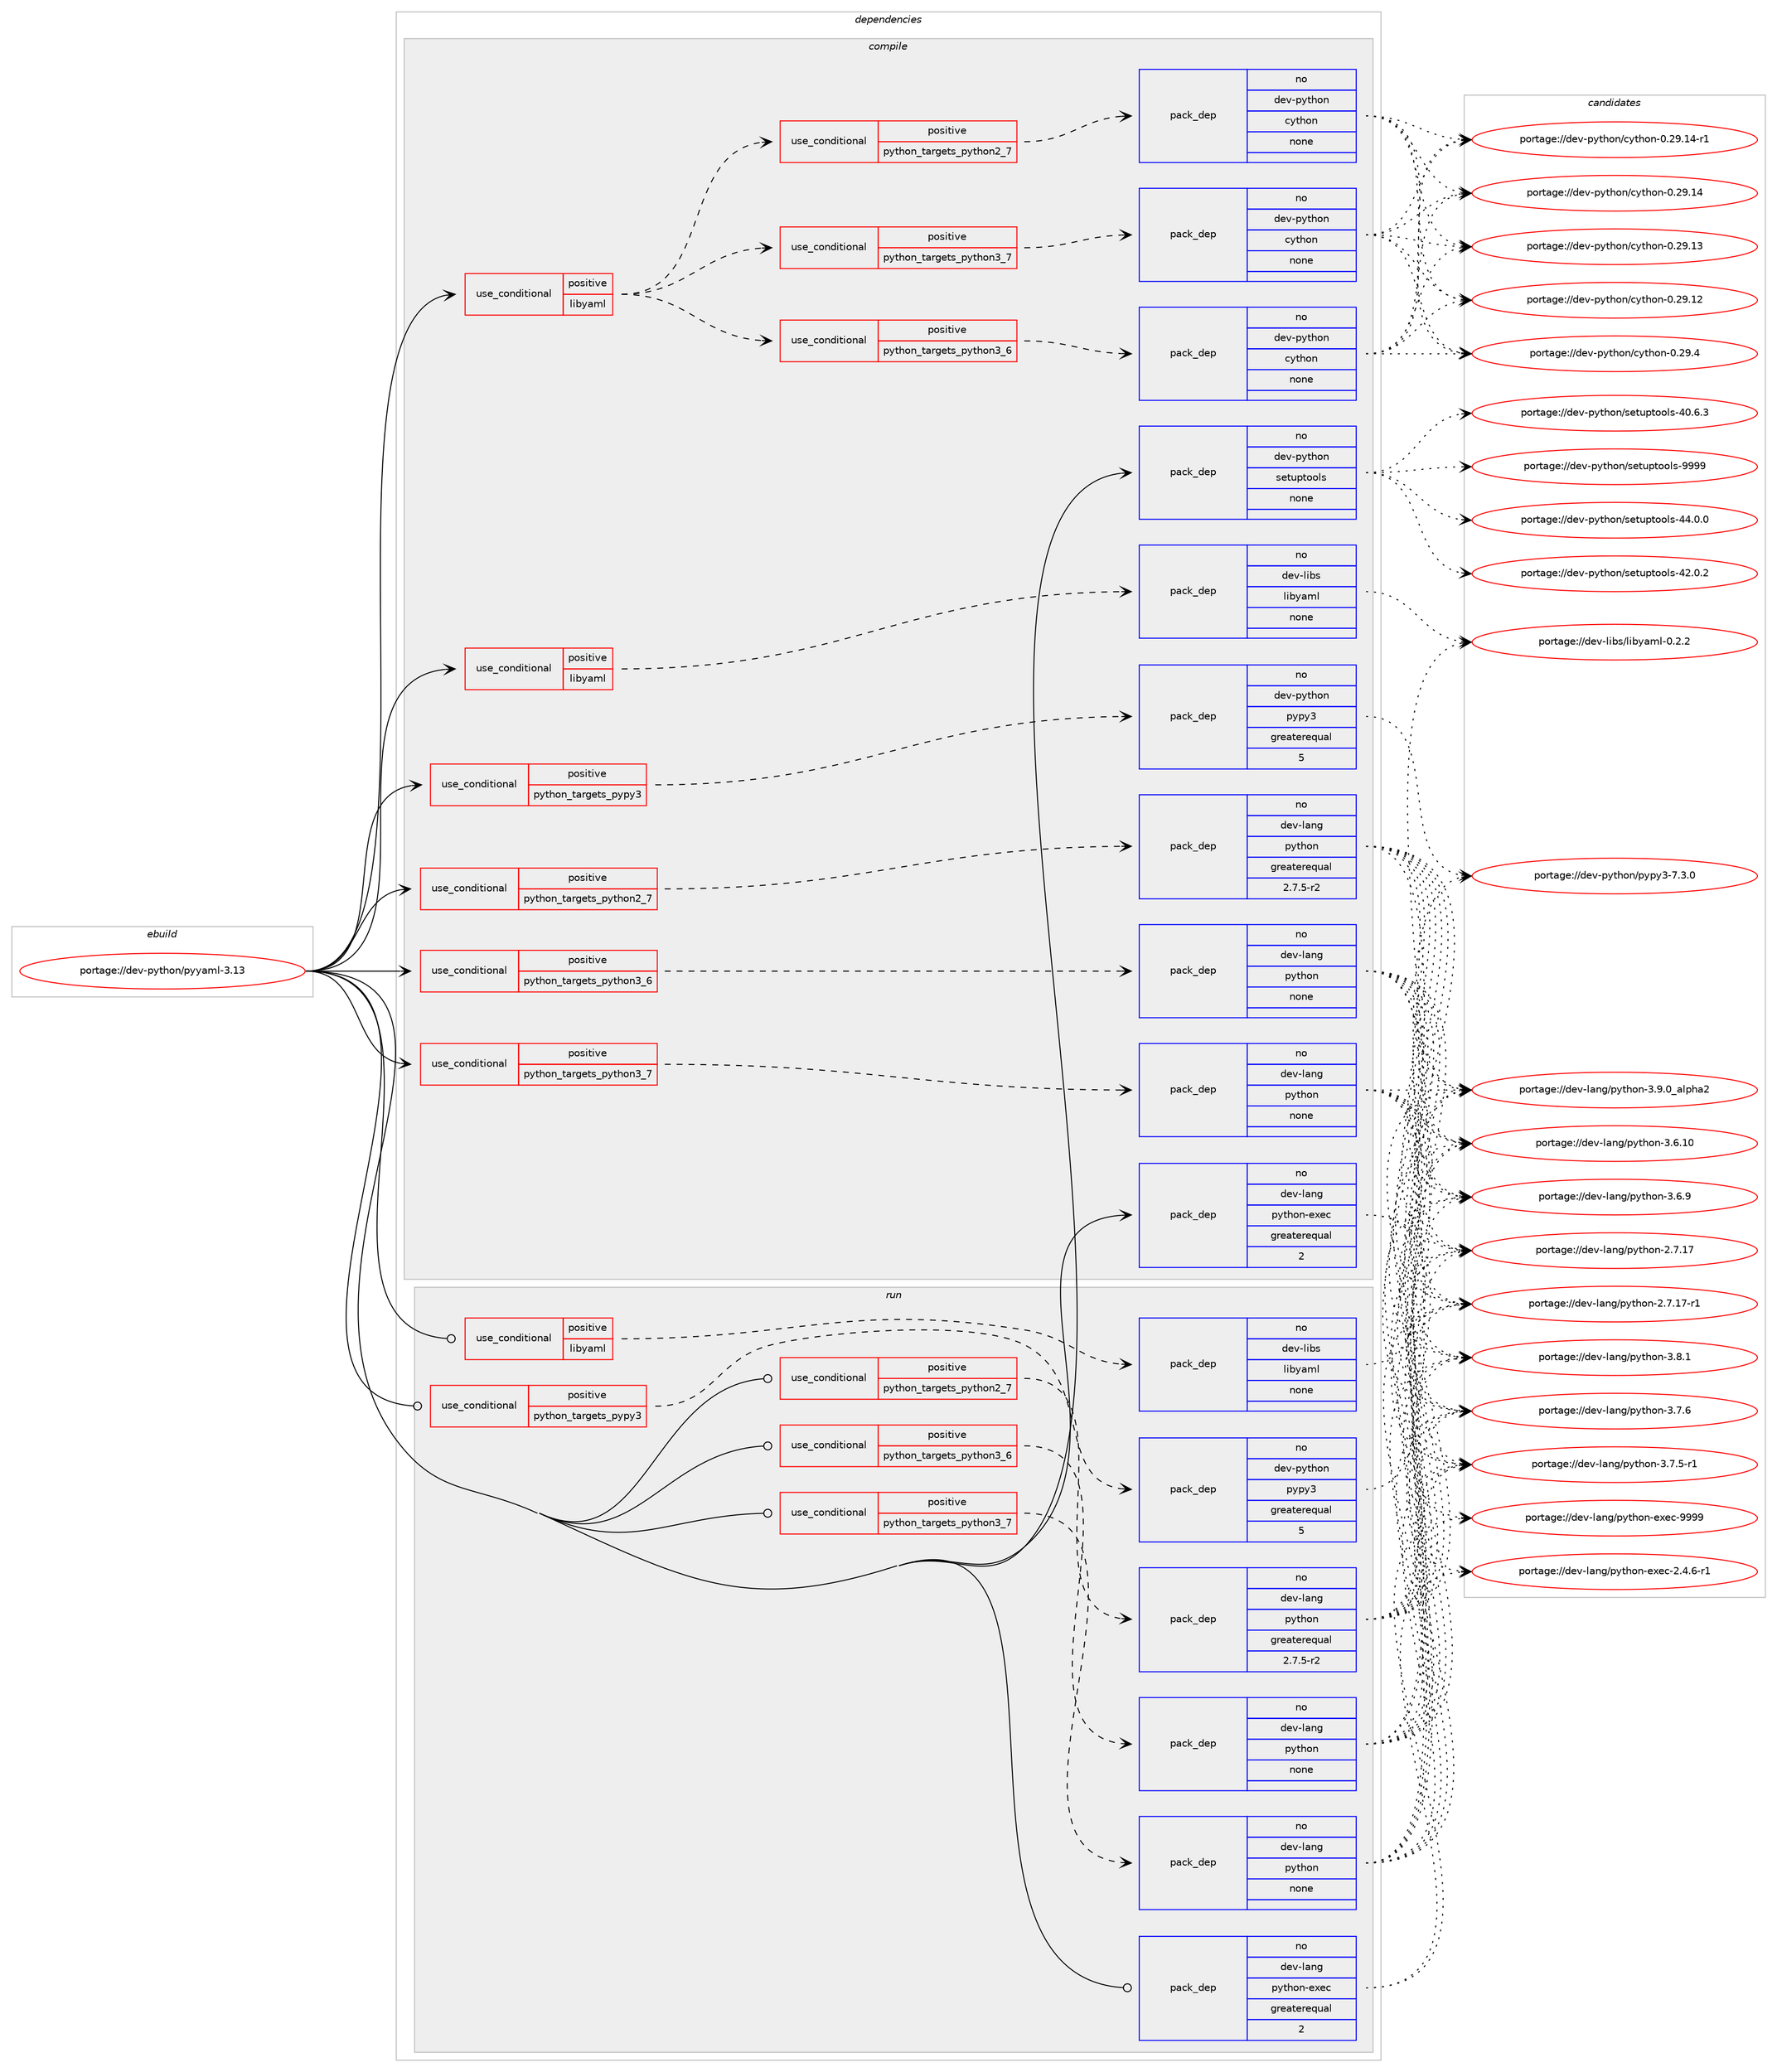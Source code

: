 digraph prolog {

# *************
# Graph options
# *************

newrank=true;
concentrate=true;
compound=true;
graph [rankdir=LR,fontname=Helvetica,fontsize=10,ranksep=1.5];#, ranksep=2.5, nodesep=0.2];
edge  [arrowhead=vee];
node  [fontname=Helvetica,fontsize=10];

# **********
# The ebuild
# **********

subgraph cluster_leftcol {
color=gray;
rank=same;
label=<<i>ebuild</i>>;
id [label="portage://dev-python/pyyaml-3.13", color=red, width=4, href="../dev-python/pyyaml-3.13.svg"];
}

# ****************
# The dependencies
# ****************

subgraph cluster_midcol {
color=gray;
label=<<i>dependencies</i>>;
subgraph cluster_compile {
fillcolor="#eeeeee";
style=filled;
label=<<i>compile</i>>;
subgraph cond107160 {
dependency429607 [label=<<TABLE BORDER="0" CELLBORDER="1" CELLSPACING="0" CELLPADDING="4"><TR><TD ROWSPAN="3" CELLPADDING="10">use_conditional</TD></TR><TR><TD>positive</TD></TR><TR><TD>libyaml</TD></TR></TABLE>>, shape=none, color=red];
subgraph cond107161 {
dependency429608 [label=<<TABLE BORDER="0" CELLBORDER="1" CELLSPACING="0" CELLPADDING="4"><TR><TD ROWSPAN="3" CELLPADDING="10">use_conditional</TD></TR><TR><TD>positive</TD></TR><TR><TD>python_targets_python2_7</TD></TR></TABLE>>, shape=none, color=red];
subgraph pack317546 {
dependency429609 [label=<<TABLE BORDER="0" CELLBORDER="1" CELLSPACING="0" CELLPADDING="4" WIDTH="220"><TR><TD ROWSPAN="6" CELLPADDING="30">pack_dep</TD></TR><TR><TD WIDTH="110">no</TD></TR><TR><TD>dev-python</TD></TR><TR><TD>cython</TD></TR><TR><TD>none</TD></TR><TR><TD></TD></TR></TABLE>>, shape=none, color=blue];
}
dependency429608:e -> dependency429609:w [weight=20,style="dashed",arrowhead="vee"];
}
dependency429607:e -> dependency429608:w [weight=20,style="dashed",arrowhead="vee"];
subgraph cond107162 {
dependency429610 [label=<<TABLE BORDER="0" CELLBORDER="1" CELLSPACING="0" CELLPADDING="4"><TR><TD ROWSPAN="3" CELLPADDING="10">use_conditional</TD></TR><TR><TD>positive</TD></TR><TR><TD>python_targets_python3_6</TD></TR></TABLE>>, shape=none, color=red];
subgraph pack317547 {
dependency429611 [label=<<TABLE BORDER="0" CELLBORDER="1" CELLSPACING="0" CELLPADDING="4" WIDTH="220"><TR><TD ROWSPAN="6" CELLPADDING="30">pack_dep</TD></TR><TR><TD WIDTH="110">no</TD></TR><TR><TD>dev-python</TD></TR><TR><TD>cython</TD></TR><TR><TD>none</TD></TR><TR><TD></TD></TR></TABLE>>, shape=none, color=blue];
}
dependency429610:e -> dependency429611:w [weight=20,style="dashed",arrowhead="vee"];
}
dependency429607:e -> dependency429610:w [weight=20,style="dashed",arrowhead="vee"];
subgraph cond107163 {
dependency429612 [label=<<TABLE BORDER="0" CELLBORDER="1" CELLSPACING="0" CELLPADDING="4"><TR><TD ROWSPAN="3" CELLPADDING="10">use_conditional</TD></TR><TR><TD>positive</TD></TR><TR><TD>python_targets_python3_7</TD></TR></TABLE>>, shape=none, color=red];
subgraph pack317548 {
dependency429613 [label=<<TABLE BORDER="0" CELLBORDER="1" CELLSPACING="0" CELLPADDING="4" WIDTH="220"><TR><TD ROWSPAN="6" CELLPADDING="30">pack_dep</TD></TR><TR><TD WIDTH="110">no</TD></TR><TR><TD>dev-python</TD></TR><TR><TD>cython</TD></TR><TR><TD>none</TD></TR><TR><TD></TD></TR></TABLE>>, shape=none, color=blue];
}
dependency429612:e -> dependency429613:w [weight=20,style="dashed",arrowhead="vee"];
}
dependency429607:e -> dependency429612:w [weight=20,style="dashed",arrowhead="vee"];
}
id:e -> dependency429607:w [weight=20,style="solid",arrowhead="vee"];
subgraph cond107164 {
dependency429614 [label=<<TABLE BORDER="0" CELLBORDER="1" CELLSPACING="0" CELLPADDING="4"><TR><TD ROWSPAN="3" CELLPADDING="10">use_conditional</TD></TR><TR><TD>positive</TD></TR><TR><TD>libyaml</TD></TR></TABLE>>, shape=none, color=red];
subgraph pack317549 {
dependency429615 [label=<<TABLE BORDER="0" CELLBORDER="1" CELLSPACING="0" CELLPADDING="4" WIDTH="220"><TR><TD ROWSPAN="6" CELLPADDING="30">pack_dep</TD></TR><TR><TD WIDTH="110">no</TD></TR><TR><TD>dev-libs</TD></TR><TR><TD>libyaml</TD></TR><TR><TD>none</TD></TR><TR><TD></TD></TR></TABLE>>, shape=none, color=blue];
}
dependency429614:e -> dependency429615:w [weight=20,style="dashed",arrowhead="vee"];
}
id:e -> dependency429614:w [weight=20,style="solid",arrowhead="vee"];
subgraph cond107165 {
dependency429616 [label=<<TABLE BORDER="0" CELLBORDER="1" CELLSPACING="0" CELLPADDING="4"><TR><TD ROWSPAN="3" CELLPADDING="10">use_conditional</TD></TR><TR><TD>positive</TD></TR><TR><TD>python_targets_pypy3</TD></TR></TABLE>>, shape=none, color=red];
subgraph pack317550 {
dependency429617 [label=<<TABLE BORDER="0" CELLBORDER="1" CELLSPACING="0" CELLPADDING="4" WIDTH="220"><TR><TD ROWSPAN="6" CELLPADDING="30">pack_dep</TD></TR><TR><TD WIDTH="110">no</TD></TR><TR><TD>dev-python</TD></TR><TR><TD>pypy3</TD></TR><TR><TD>greaterequal</TD></TR><TR><TD>5</TD></TR></TABLE>>, shape=none, color=blue];
}
dependency429616:e -> dependency429617:w [weight=20,style="dashed",arrowhead="vee"];
}
id:e -> dependency429616:w [weight=20,style="solid",arrowhead="vee"];
subgraph cond107166 {
dependency429618 [label=<<TABLE BORDER="0" CELLBORDER="1" CELLSPACING="0" CELLPADDING="4"><TR><TD ROWSPAN="3" CELLPADDING="10">use_conditional</TD></TR><TR><TD>positive</TD></TR><TR><TD>python_targets_python2_7</TD></TR></TABLE>>, shape=none, color=red];
subgraph pack317551 {
dependency429619 [label=<<TABLE BORDER="0" CELLBORDER="1" CELLSPACING="0" CELLPADDING="4" WIDTH="220"><TR><TD ROWSPAN="6" CELLPADDING="30">pack_dep</TD></TR><TR><TD WIDTH="110">no</TD></TR><TR><TD>dev-lang</TD></TR><TR><TD>python</TD></TR><TR><TD>greaterequal</TD></TR><TR><TD>2.7.5-r2</TD></TR></TABLE>>, shape=none, color=blue];
}
dependency429618:e -> dependency429619:w [weight=20,style="dashed",arrowhead="vee"];
}
id:e -> dependency429618:w [weight=20,style="solid",arrowhead="vee"];
subgraph cond107167 {
dependency429620 [label=<<TABLE BORDER="0" CELLBORDER="1" CELLSPACING="0" CELLPADDING="4"><TR><TD ROWSPAN="3" CELLPADDING="10">use_conditional</TD></TR><TR><TD>positive</TD></TR><TR><TD>python_targets_python3_6</TD></TR></TABLE>>, shape=none, color=red];
subgraph pack317552 {
dependency429621 [label=<<TABLE BORDER="0" CELLBORDER="1" CELLSPACING="0" CELLPADDING="4" WIDTH="220"><TR><TD ROWSPAN="6" CELLPADDING="30">pack_dep</TD></TR><TR><TD WIDTH="110">no</TD></TR><TR><TD>dev-lang</TD></TR><TR><TD>python</TD></TR><TR><TD>none</TD></TR><TR><TD></TD></TR></TABLE>>, shape=none, color=blue];
}
dependency429620:e -> dependency429621:w [weight=20,style="dashed",arrowhead="vee"];
}
id:e -> dependency429620:w [weight=20,style="solid",arrowhead="vee"];
subgraph cond107168 {
dependency429622 [label=<<TABLE BORDER="0" CELLBORDER="1" CELLSPACING="0" CELLPADDING="4"><TR><TD ROWSPAN="3" CELLPADDING="10">use_conditional</TD></TR><TR><TD>positive</TD></TR><TR><TD>python_targets_python3_7</TD></TR></TABLE>>, shape=none, color=red];
subgraph pack317553 {
dependency429623 [label=<<TABLE BORDER="0" CELLBORDER="1" CELLSPACING="0" CELLPADDING="4" WIDTH="220"><TR><TD ROWSPAN="6" CELLPADDING="30">pack_dep</TD></TR><TR><TD WIDTH="110">no</TD></TR><TR><TD>dev-lang</TD></TR><TR><TD>python</TD></TR><TR><TD>none</TD></TR><TR><TD></TD></TR></TABLE>>, shape=none, color=blue];
}
dependency429622:e -> dependency429623:w [weight=20,style="dashed",arrowhead="vee"];
}
id:e -> dependency429622:w [weight=20,style="solid",arrowhead="vee"];
subgraph pack317554 {
dependency429624 [label=<<TABLE BORDER="0" CELLBORDER="1" CELLSPACING="0" CELLPADDING="4" WIDTH="220"><TR><TD ROWSPAN="6" CELLPADDING="30">pack_dep</TD></TR><TR><TD WIDTH="110">no</TD></TR><TR><TD>dev-lang</TD></TR><TR><TD>python-exec</TD></TR><TR><TD>greaterequal</TD></TR><TR><TD>2</TD></TR></TABLE>>, shape=none, color=blue];
}
id:e -> dependency429624:w [weight=20,style="solid",arrowhead="vee"];
subgraph pack317555 {
dependency429625 [label=<<TABLE BORDER="0" CELLBORDER="1" CELLSPACING="0" CELLPADDING="4" WIDTH="220"><TR><TD ROWSPAN="6" CELLPADDING="30">pack_dep</TD></TR><TR><TD WIDTH="110">no</TD></TR><TR><TD>dev-python</TD></TR><TR><TD>setuptools</TD></TR><TR><TD>none</TD></TR><TR><TD></TD></TR></TABLE>>, shape=none, color=blue];
}
id:e -> dependency429625:w [weight=20,style="solid",arrowhead="vee"];
}
subgraph cluster_compileandrun {
fillcolor="#eeeeee";
style=filled;
label=<<i>compile and run</i>>;
}
subgraph cluster_run {
fillcolor="#eeeeee";
style=filled;
label=<<i>run</i>>;
subgraph cond107169 {
dependency429626 [label=<<TABLE BORDER="0" CELLBORDER="1" CELLSPACING="0" CELLPADDING="4"><TR><TD ROWSPAN="3" CELLPADDING="10">use_conditional</TD></TR><TR><TD>positive</TD></TR><TR><TD>libyaml</TD></TR></TABLE>>, shape=none, color=red];
subgraph pack317556 {
dependency429627 [label=<<TABLE BORDER="0" CELLBORDER="1" CELLSPACING="0" CELLPADDING="4" WIDTH="220"><TR><TD ROWSPAN="6" CELLPADDING="30">pack_dep</TD></TR><TR><TD WIDTH="110">no</TD></TR><TR><TD>dev-libs</TD></TR><TR><TD>libyaml</TD></TR><TR><TD>none</TD></TR><TR><TD></TD></TR></TABLE>>, shape=none, color=blue];
}
dependency429626:e -> dependency429627:w [weight=20,style="dashed",arrowhead="vee"];
}
id:e -> dependency429626:w [weight=20,style="solid",arrowhead="odot"];
subgraph cond107170 {
dependency429628 [label=<<TABLE BORDER="0" CELLBORDER="1" CELLSPACING="0" CELLPADDING="4"><TR><TD ROWSPAN="3" CELLPADDING="10">use_conditional</TD></TR><TR><TD>positive</TD></TR><TR><TD>python_targets_pypy3</TD></TR></TABLE>>, shape=none, color=red];
subgraph pack317557 {
dependency429629 [label=<<TABLE BORDER="0" CELLBORDER="1" CELLSPACING="0" CELLPADDING="4" WIDTH="220"><TR><TD ROWSPAN="6" CELLPADDING="30">pack_dep</TD></TR><TR><TD WIDTH="110">no</TD></TR><TR><TD>dev-python</TD></TR><TR><TD>pypy3</TD></TR><TR><TD>greaterequal</TD></TR><TR><TD>5</TD></TR></TABLE>>, shape=none, color=blue];
}
dependency429628:e -> dependency429629:w [weight=20,style="dashed",arrowhead="vee"];
}
id:e -> dependency429628:w [weight=20,style="solid",arrowhead="odot"];
subgraph cond107171 {
dependency429630 [label=<<TABLE BORDER="0" CELLBORDER="1" CELLSPACING="0" CELLPADDING="4"><TR><TD ROWSPAN="3" CELLPADDING="10">use_conditional</TD></TR><TR><TD>positive</TD></TR><TR><TD>python_targets_python2_7</TD></TR></TABLE>>, shape=none, color=red];
subgraph pack317558 {
dependency429631 [label=<<TABLE BORDER="0" CELLBORDER="1" CELLSPACING="0" CELLPADDING="4" WIDTH="220"><TR><TD ROWSPAN="6" CELLPADDING="30">pack_dep</TD></TR><TR><TD WIDTH="110">no</TD></TR><TR><TD>dev-lang</TD></TR><TR><TD>python</TD></TR><TR><TD>greaterequal</TD></TR><TR><TD>2.7.5-r2</TD></TR></TABLE>>, shape=none, color=blue];
}
dependency429630:e -> dependency429631:w [weight=20,style="dashed",arrowhead="vee"];
}
id:e -> dependency429630:w [weight=20,style="solid",arrowhead="odot"];
subgraph cond107172 {
dependency429632 [label=<<TABLE BORDER="0" CELLBORDER="1" CELLSPACING="0" CELLPADDING="4"><TR><TD ROWSPAN="3" CELLPADDING="10">use_conditional</TD></TR><TR><TD>positive</TD></TR><TR><TD>python_targets_python3_6</TD></TR></TABLE>>, shape=none, color=red];
subgraph pack317559 {
dependency429633 [label=<<TABLE BORDER="0" CELLBORDER="1" CELLSPACING="0" CELLPADDING="4" WIDTH="220"><TR><TD ROWSPAN="6" CELLPADDING="30">pack_dep</TD></TR><TR><TD WIDTH="110">no</TD></TR><TR><TD>dev-lang</TD></TR><TR><TD>python</TD></TR><TR><TD>none</TD></TR><TR><TD></TD></TR></TABLE>>, shape=none, color=blue];
}
dependency429632:e -> dependency429633:w [weight=20,style="dashed",arrowhead="vee"];
}
id:e -> dependency429632:w [weight=20,style="solid",arrowhead="odot"];
subgraph cond107173 {
dependency429634 [label=<<TABLE BORDER="0" CELLBORDER="1" CELLSPACING="0" CELLPADDING="4"><TR><TD ROWSPAN="3" CELLPADDING="10">use_conditional</TD></TR><TR><TD>positive</TD></TR><TR><TD>python_targets_python3_7</TD></TR></TABLE>>, shape=none, color=red];
subgraph pack317560 {
dependency429635 [label=<<TABLE BORDER="0" CELLBORDER="1" CELLSPACING="0" CELLPADDING="4" WIDTH="220"><TR><TD ROWSPAN="6" CELLPADDING="30">pack_dep</TD></TR><TR><TD WIDTH="110">no</TD></TR><TR><TD>dev-lang</TD></TR><TR><TD>python</TD></TR><TR><TD>none</TD></TR><TR><TD></TD></TR></TABLE>>, shape=none, color=blue];
}
dependency429634:e -> dependency429635:w [weight=20,style="dashed",arrowhead="vee"];
}
id:e -> dependency429634:w [weight=20,style="solid",arrowhead="odot"];
subgraph pack317561 {
dependency429636 [label=<<TABLE BORDER="0" CELLBORDER="1" CELLSPACING="0" CELLPADDING="4" WIDTH="220"><TR><TD ROWSPAN="6" CELLPADDING="30">pack_dep</TD></TR><TR><TD WIDTH="110">no</TD></TR><TR><TD>dev-lang</TD></TR><TR><TD>python-exec</TD></TR><TR><TD>greaterequal</TD></TR><TR><TD>2</TD></TR></TABLE>>, shape=none, color=blue];
}
id:e -> dependency429636:w [weight=20,style="solid",arrowhead="odot"];
}
}

# **************
# The candidates
# **************

subgraph cluster_choices {
rank=same;
color=gray;
label=<<i>candidates</i>>;

subgraph choice317546 {
color=black;
nodesep=1;
choice10010111845112121116104111110479912111610411111045484650574652 [label="portage://dev-python/cython-0.29.4", color=red, width=4,href="../dev-python/cython-0.29.4.svg"];
choice10010111845112121116104111110479912111610411111045484650574649524511449 [label="portage://dev-python/cython-0.29.14-r1", color=red, width=4,href="../dev-python/cython-0.29.14-r1.svg"];
choice1001011184511212111610411111047991211161041111104548465057464952 [label="portage://dev-python/cython-0.29.14", color=red, width=4,href="../dev-python/cython-0.29.14.svg"];
choice1001011184511212111610411111047991211161041111104548465057464951 [label="portage://dev-python/cython-0.29.13", color=red, width=4,href="../dev-python/cython-0.29.13.svg"];
choice1001011184511212111610411111047991211161041111104548465057464950 [label="portage://dev-python/cython-0.29.12", color=red, width=4,href="../dev-python/cython-0.29.12.svg"];
dependency429609:e -> choice10010111845112121116104111110479912111610411111045484650574652:w [style=dotted,weight="100"];
dependency429609:e -> choice10010111845112121116104111110479912111610411111045484650574649524511449:w [style=dotted,weight="100"];
dependency429609:e -> choice1001011184511212111610411111047991211161041111104548465057464952:w [style=dotted,weight="100"];
dependency429609:e -> choice1001011184511212111610411111047991211161041111104548465057464951:w [style=dotted,weight="100"];
dependency429609:e -> choice1001011184511212111610411111047991211161041111104548465057464950:w [style=dotted,weight="100"];
}
subgraph choice317547 {
color=black;
nodesep=1;
choice10010111845112121116104111110479912111610411111045484650574652 [label="portage://dev-python/cython-0.29.4", color=red, width=4,href="../dev-python/cython-0.29.4.svg"];
choice10010111845112121116104111110479912111610411111045484650574649524511449 [label="portage://dev-python/cython-0.29.14-r1", color=red, width=4,href="../dev-python/cython-0.29.14-r1.svg"];
choice1001011184511212111610411111047991211161041111104548465057464952 [label="portage://dev-python/cython-0.29.14", color=red, width=4,href="../dev-python/cython-0.29.14.svg"];
choice1001011184511212111610411111047991211161041111104548465057464951 [label="portage://dev-python/cython-0.29.13", color=red, width=4,href="../dev-python/cython-0.29.13.svg"];
choice1001011184511212111610411111047991211161041111104548465057464950 [label="portage://dev-python/cython-0.29.12", color=red, width=4,href="../dev-python/cython-0.29.12.svg"];
dependency429611:e -> choice10010111845112121116104111110479912111610411111045484650574652:w [style=dotted,weight="100"];
dependency429611:e -> choice10010111845112121116104111110479912111610411111045484650574649524511449:w [style=dotted,weight="100"];
dependency429611:e -> choice1001011184511212111610411111047991211161041111104548465057464952:w [style=dotted,weight="100"];
dependency429611:e -> choice1001011184511212111610411111047991211161041111104548465057464951:w [style=dotted,weight="100"];
dependency429611:e -> choice1001011184511212111610411111047991211161041111104548465057464950:w [style=dotted,weight="100"];
}
subgraph choice317548 {
color=black;
nodesep=1;
choice10010111845112121116104111110479912111610411111045484650574652 [label="portage://dev-python/cython-0.29.4", color=red, width=4,href="../dev-python/cython-0.29.4.svg"];
choice10010111845112121116104111110479912111610411111045484650574649524511449 [label="portage://dev-python/cython-0.29.14-r1", color=red, width=4,href="../dev-python/cython-0.29.14-r1.svg"];
choice1001011184511212111610411111047991211161041111104548465057464952 [label="portage://dev-python/cython-0.29.14", color=red, width=4,href="../dev-python/cython-0.29.14.svg"];
choice1001011184511212111610411111047991211161041111104548465057464951 [label="portage://dev-python/cython-0.29.13", color=red, width=4,href="../dev-python/cython-0.29.13.svg"];
choice1001011184511212111610411111047991211161041111104548465057464950 [label="portage://dev-python/cython-0.29.12", color=red, width=4,href="../dev-python/cython-0.29.12.svg"];
dependency429613:e -> choice10010111845112121116104111110479912111610411111045484650574652:w [style=dotted,weight="100"];
dependency429613:e -> choice10010111845112121116104111110479912111610411111045484650574649524511449:w [style=dotted,weight="100"];
dependency429613:e -> choice1001011184511212111610411111047991211161041111104548465057464952:w [style=dotted,weight="100"];
dependency429613:e -> choice1001011184511212111610411111047991211161041111104548465057464951:w [style=dotted,weight="100"];
dependency429613:e -> choice1001011184511212111610411111047991211161041111104548465057464950:w [style=dotted,weight="100"];
}
subgraph choice317549 {
color=black;
nodesep=1;
choice1001011184510810598115471081059812197109108454846504650 [label="portage://dev-libs/libyaml-0.2.2", color=red, width=4,href="../dev-libs/libyaml-0.2.2.svg"];
dependency429615:e -> choice1001011184510810598115471081059812197109108454846504650:w [style=dotted,weight="100"];
}
subgraph choice317550 {
color=black;
nodesep=1;
choice100101118451121211161041111104711212111212151455546514648 [label="portage://dev-python/pypy3-7.3.0", color=red, width=4,href="../dev-python/pypy3-7.3.0.svg"];
dependency429617:e -> choice100101118451121211161041111104711212111212151455546514648:w [style=dotted,weight="100"];
}
subgraph choice317551 {
color=black;
nodesep=1;
choice10010111845108971101034711212111610411111045514657464895971081121049750 [label="portage://dev-lang/python-3.9.0_alpha2", color=red, width=4,href="../dev-lang/python-3.9.0_alpha2.svg"];
choice100101118451089711010347112121116104111110455146564649 [label="portage://dev-lang/python-3.8.1", color=red, width=4,href="../dev-lang/python-3.8.1.svg"];
choice100101118451089711010347112121116104111110455146554654 [label="portage://dev-lang/python-3.7.6", color=red, width=4,href="../dev-lang/python-3.7.6.svg"];
choice1001011184510897110103471121211161041111104551465546534511449 [label="portage://dev-lang/python-3.7.5-r1", color=red, width=4,href="../dev-lang/python-3.7.5-r1.svg"];
choice100101118451089711010347112121116104111110455146544657 [label="portage://dev-lang/python-3.6.9", color=red, width=4,href="../dev-lang/python-3.6.9.svg"];
choice10010111845108971101034711212111610411111045514654464948 [label="portage://dev-lang/python-3.6.10", color=red, width=4,href="../dev-lang/python-3.6.10.svg"];
choice100101118451089711010347112121116104111110455046554649554511449 [label="portage://dev-lang/python-2.7.17-r1", color=red, width=4,href="../dev-lang/python-2.7.17-r1.svg"];
choice10010111845108971101034711212111610411111045504655464955 [label="portage://dev-lang/python-2.7.17", color=red, width=4,href="../dev-lang/python-2.7.17.svg"];
dependency429619:e -> choice10010111845108971101034711212111610411111045514657464895971081121049750:w [style=dotted,weight="100"];
dependency429619:e -> choice100101118451089711010347112121116104111110455146564649:w [style=dotted,weight="100"];
dependency429619:e -> choice100101118451089711010347112121116104111110455146554654:w [style=dotted,weight="100"];
dependency429619:e -> choice1001011184510897110103471121211161041111104551465546534511449:w [style=dotted,weight="100"];
dependency429619:e -> choice100101118451089711010347112121116104111110455146544657:w [style=dotted,weight="100"];
dependency429619:e -> choice10010111845108971101034711212111610411111045514654464948:w [style=dotted,weight="100"];
dependency429619:e -> choice100101118451089711010347112121116104111110455046554649554511449:w [style=dotted,weight="100"];
dependency429619:e -> choice10010111845108971101034711212111610411111045504655464955:w [style=dotted,weight="100"];
}
subgraph choice317552 {
color=black;
nodesep=1;
choice10010111845108971101034711212111610411111045514657464895971081121049750 [label="portage://dev-lang/python-3.9.0_alpha2", color=red, width=4,href="../dev-lang/python-3.9.0_alpha2.svg"];
choice100101118451089711010347112121116104111110455146564649 [label="portage://dev-lang/python-3.8.1", color=red, width=4,href="../dev-lang/python-3.8.1.svg"];
choice100101118451089711010347112121116104111110455146554654 [label="portage://dev-lang/python-3.7.6", color=red, width=4,href="../dev-lang/python-3.7.6.svg"];
choice1001011184510897110103471121211161041111104551465546534511449 [label="portage://dev-lang/python-3.7.5-r1", color=red, width=4,href="../dev-lang/python-3.7.5-r1.svg"];
choice100101118451089711010347112121116104111110455146544657 [label="portage://dev-lang/python-3.6.9", color=red, width=4,href="../dev-lang/python-3.6.9.svg"];
choice10010111845108971101034711212111610411111045514654464948 [label="portage://dev-lang/python-3.6.10", color=red, width=4,href="../dev-lang/python-3.6.10.svg"];
choice100101118451089711010347112121116104111110455046554649554511449 [label="portage://dev-lang/python-2.7.17-r1", color=red, width=4,href="../dev-lang/python-2.7.17-r1.svg"];
choice10010111845108971101034711212111610411111045504655464955 [label="portage://dev-lang/python-2.7.17", color=red, width=4,href="../dev-lang/python-2.7.17.svg"];
dependency429621:e -> choice10010111845108971101034711212111610411111045514657464895971081121049750:w [style=dotted,weight="100"];
dependency429621:e -> choice100101118451089711010347112121116104111110455146564649:w [style=dotted,weight="100"];
dependency429621:e -> choice100101118451089711010347112121116104111110455146554654:w [style=dotted,weight="100"];
dependency429621:e -> choice1001011184510897110103471121211161041111104551465546534511449:w [style=dotted,weight="100"];
dependency429621:e -> choice100101118451089711010347112121116104111110455146544657:w [style=dotted,weight="100"];
dependency429621:e -> choice10010111845108971101034711212111610411111045514654464948:w [style=dotted,weight="100"];
dependency429621:e -> choice100101118451089711010347112121116104111110455046554649554511449:w [style=dotted,weight="100"];
dependency429621:e -> choice10010111845108971101034711212111610411111045504655464955:w [style=dotted,weight="100"];
}
subgraph choice317553 {
color=black;
nodesep=1;
choice10010111845108971101034711212111610411111045514657464895971081121049750 [label="portage://dev-lang/python-3.9.0_alpha2", color=red, width=4,href="../dev-lang/python-3.9.0_alpha2.svg"];
choice100101118451089711010347112121116104111110455146564649 [label="portage://dev-lang/python-3.8.1", color=red, width=4,href="../dev-lang/python-3.8.1.svg"];
choice100101118451089711010347112121116104111110455146554654 [label="portage://dev-lang/python-3.7.6", color=red, width=4,href="../dev-lang/python-3.7.6.svg"];
choice1001011184510897110103471121211161041111104551465546534511449 [label="portage://dev-lang/python-3.7.5-r1", color=red, width=4,href="../dev-lang/python-3.7.5-r1.svg"];
choice100101118451089711010347112121116104111110455146544657 [label="portage://dev-lang/python-3.6.9", color=red, width=4,href="../dev-lang/python-3.6.9.svg"];
choice10010111845108971101034711212111610411111045514654464948 [label="portage://dev-lang/python-3.6.10", color=red, width=4,href="../dev-lang/python-3.6.10.svg"];
choice100101118451089711010347112121116104111110455046554649554511449 [label="portage://dev-lang/python-2.7.17-r1", color=red, width=4,href="../dev-lang/python-2.7.17-r1.svg"];
choice10010111845108971101034711212111610411111045504655464955 [label="portage://dev-lang/python-2.7.17", color=red, width=4,href="../dev-lang/python-2.7.17.svg"];
dependency429623:e -> choice10010111845108971101034711212111610411111045514657464895971081121049750:w [style=dotted,weight="100"];
dependency429623:e -> choice100101118451089711010347112121116104111110455146564649:w [style=dotted,weight="100"];
dependency429623:e -> choice100101118451089711010347112121116104111110455146554654:w [style=dotted,weight="100"];
dependency429623:e -> choice1001011184510897110103471121211161041111104551465546534511449:w [style=dotted,weight="100"];
dependency429623:e -> choice100101118451089711010347112121116104111110455146544657:w [style=dotted,weight="100"];
dependency429623:e -> choice10010111845108971101034711212111610411111045514654464948:w [style=dotted,weight="100"];
dependency429623:e -> choice100101118451089711010347112121116104111110455046554649554511449:w [style=dotted,weight="100"];
dependency429623:e -> choice10010111845108971101034711212111610411111045504655464955:w [style=dotted,weight="100"];
}
subgraph choice317554 {
color=black;
nodesep=1;
choice10010111845108971101034711212111610411111045101120101994557575757 [label="portage://dev-lang/python-exec-9999", color=red, width=4,href="../dev-lang/python-exec-9999.svg"];
choice10010111845108971101034711212111610411111045101120101994550465246544511449 [label="portage://dev-lang/python-exec-2.4.6-r1", color=red, width=4,href="../dev-lang/python-exec-2.4.6-r1.svg"];
dependency429624:e -> choice10010111845108971101034711212111610411111045101120101994557575757:w [style=dotted,weight="100"];
dependency429624:e -> choice10010111845108971101034711212111610411111045101120101994550465246544511449:w [style=dotted,weight="100"];
}
subgraph choice317555 {
color=black;
nodesep=1;
choice10010111845112121116104111110471151011161171121161111111081154557575757 [label="portage://dev-python/setuptools-9999", color=red, width=4,href="../dev-python/setuptools-9999.svg"];
choice100101118451121211161041111104711510111611711211611111110811545525246484648 [label="portage://dev-python/setuptools-44.0.0", color=red, width=4,href="../dev-python/setuptools-44.0.0.svg"];
choice100101118451121211161041111104711510111611711211611111110811545525046484650 [label="portage://dev-python/setuptools-42.0.2", color=red, width=4,href="../dev-python/setuptools-42.0.2.svg"];
choice100101118451121211161041111104711510111611711211611111110811545524846544651 [label="portage://dev-python/setuptools-40.6.3", color=red, width=4,href="../dev-python/setuptools-40.6.3.svg"];
dependency429625:e -> choice10010111845112121116104111110471151011161171121161111111081154557575757:w [style=dotted,weight="100"];
dependency429625:e -> choice100101118451121211161041111104711510111611711211611111110811545525246484648:w [style=dotted,weight="100"];
dependency429625:e -> choice100101118451121211161041111104711510111611711211611111110811545525046484650:w [style=dotted,weight="100"];
dependency429625:e -> choice100101118451121211161041111104711510111611711211611111110811545524846544651:w [style=dotted,weight="100"];
}
subgraph choice317556 {
color=black;
nodesep=1;
choice1001011184510810598115471081059812197109108454846504650 [label="portage://dev-libs/libyaml-0.2.2", color=red, width=4,href="../dev-libs/libyaml-0.2.2.svg"];
dependency429627:e -> choice1001011184510810598115471081059812197109108454846504650:w [style=dotted,weight="100"];
}
subgraph choice317557 {
color=black;
nodesep=1;
choice100101118451121211161041111104711212111212151455546514648 [label="portage://dev-python/pypy3-7.3.0", color=red, width=4,href="../dev-python/pypy3-7.3.0.svg"];
dependency429629:e -> choice100101118451121211161041111104711212111212151455546514648:w [style=dotted,weight="100"];
}
subgraph choice317558 {
color=black;
nodesep=1;
choice10010111845108971101034711212111610411111045514657464895971081121049750 [label="portage://dev-lang/python-3.9.0_alpha2", color=red, width=4,href="../dev-lang/python-3.9.0_alpha2.svg"];
choice100101118451089711010347112121116104111110455146564649 [label="portage://dev-lang/python-3.8.1", color=red, width=4,href="../dev-lang/python-3.8.1.svg"];
choice100101118451089711010347112121116104111110455146554654 [label="portage://dev-lang/python-3.7.6", color=red, width=4,href="../dev-lang/python-3.7.6.svg"];
choice1001011184510897110103471121211161041111104551465546534511449 [label="portage://dev-lang/python-3.7.5-r1", color=red, width=4,href="../dev-lang/python-3.7.5-r1.svg"];
choice100101118451089711010347112121116104111110455146544657 [label="portage://dev-lang/python-3.6.9", color=red, width=4,href="../dev-lang/python-3.6.9.svg"];
choice10010111845108971101034711212111610411111045514654464948 [label="portage://dev-lang/python-3.6.10", color=red, width=4,href="../dev-lang/python-3.6.10.svg"];
choice100101118451089711010347112121116104111110455046554649554511449 [label="portage://dev-lang/python-2.7.17-r1", color=red, width=4,href="../dev-lang/python-2.7.17-r1.svg"];
choice10010111845108971101034711212111610411111045504655464955 [label="portage://dev-lang/python-2.7.17", color=red, width=4,href="../dev-lang/python-2.7.17.svg"];
dependency429631:e -> choice10010111845108971101034711212111610411111045514657464895971081121049750:w [style=dotted,weight="100"];
dependency429631:e -> choice100101118451089711010347112121116104111110455146564649:w [style=dotted,weight="100"];
dependency429631:e -> choice100101118451089711010347112121116104111110455146554654:w [style=dotted,weight="100"];
dependency429631:e -> choice1001011184510897110103471121211161041111104551465546534511449:w [style=dotted,weight="100"];
dependency429631:e -> choice100101118451089711010347112121116104111110455146544657:w [style=dotted,weight="100"];
dependency429631:e -> choice10010111845108971101034711212111610411111045514654464948:w [style=dotted,weight="100"];
dependency429631:e -> choice100101118451089711010347112121116104111110455046554649554511449:w [style=dotted,weight="100"];
dependency429631:e -> choice10010111845108971101034711212111610411111045504655464955:w [style=dotted,weight="100"];
}
subgraph choice317559 {
color=black;
nodesep=1;
choice10010111845108971101034711212111610411111045514657464895971081121049750 [label="portage://dev-lang/python-3.9.0_alpha2", color=red, width=4,href="../dev-lang/python-3.9.0_alpha2.svg"];
choice100101118451089711010347112121116104111110455146564649 [label="portage://dev-lang/python-3.8.1", color=red, width=4,href="../dev-lang/python-3.8.1.svg"];
choice100101118451089711010347112121116104111110455146554654 [label="portage://dev-lang/python-3.7.6", color=red, width=4,href="../dev-lang/python-3.7.6.svg"];
choice1001011184510897110103471121211161041111104551465546534511449 [label="portage://dev-lang/python-3.7.5-r1", color=red, width=4,href="../dev-lang/python-3.7.5-r1.svg"];
choice100101118451089711010347112121116104111110455146544657 [label="portage://dev-lang/python-3.6.9", color=red, width=4,href="../dev-lang/python-3.6.9.svg"];
choice10010111845108971101034711212111610411111045514654464948 [label="portage://dev-lang/python-3.6.10", color=red, width=4,href="../dev-lang/python-3.6.10.svg"];
choice100101118451089711010347112121116104111110455046554649554511449 [label="portage://dev-lang/python-2.7.17-r1", color=red, width=4,href="../dev-lang/python-2.7.17-r1.svg"];
choice10010111845108971101034711212111610411111045504655464955 [label="portage://dev-lang/python-2.7.17", color=red, width=4,href="../dev-lang/python-2.7.17.svg"];
dependency429633:e -> choice10010111845108971101034711212111610411111045514657464895971081121049750:w [style=dotted,weight="100"];
dependency429633:e -> choice100101118451089711010347112121116104111110455146564649:w [style=dotted,weight="100"];
dependency429633:e -> choice100101118451089711010347112121116104111110455146554654:w [style=dotted,weight="100"];
dependency429633:e -> choice1001011184510897110103471121211161041111104551465546534511449:w [style=dotted,weight="100"];
dependency429633:e -> choice100101118451089711010347112121116104111110455146544657:w [style=dotted,weight="100"];
dependency429633:e -> choice10010111845108971101034711212111610411111045514654464948:w [style=dotted,weight="100"];
dependency429633:e -> choice100101118451089711010347112121116104111110455046554649554511449:w [style=dotted,weight="100"];
dependency429633:e -> choice10010111845108971101034711212111610411111045504655464955:w [style=dotted,weight="100"];
}
subgraph choice317560 {
color=black;
nodesep=1;
choice10010111845108971101034711212111610411111045514657464895971081121049750 [label="portage://dev-lang/python-3.9.0_alpha2", color=red, width=4,href="../dev-lang/python-3.9.0_alpha2.svg"];
choice100101118451089711010347112121116104111110455146564649 [label="portage://dev-lang/python-3.8.1", color=red, width=4,href="../dev-lang/python-3.8.1.svg"];
choice100101118451089711010347112121116104111110455146554654 [label="portage://dev-lang/python-3.7.6", color=red, width=4,href="../dev-lang/python-3.7.6.svg"];
choice1001011184510897110103471121211161041111104551465546534511449 [label="portage://dev-lang/python-3.7.5-r1", color=red, width=4,href="../dev-lang/python-3.7.5-r1.svg"];
choice100101118451089711010347112121116104111110455146544657 [label="portage://dev-lang/python-3.6.9", color=red, width=4,href="../dev-lang/python-3.6.9.svg"];
choice10010111845108971101034711212111610411111045514654464948 [label="portage://dev-lang/python-3.6.10", color=red, width=4,href="../dev-lang/python-3.6.10.svg"];
choice100101118451089711010347112121116104111110455046554649554511449 [label="portage://dev-lang/python-2.7.17-r1", color=red, width=4,href="../dev-lang/python-2.7.17-r1.svg"];
choice10010111845108971101034711212111610411111045504655464955 [label="portage://dev-lang/python-2.7.17", color=red, width=4,href="../dev-lang/python-2.7.17.svg"];
dependency429635:e -> choice10010111845108971101034711212111610411111045514657464895971081121049750:w [style=dotted,weight="100"];
dependency429635:e -> choice100101118451089711010347112121116104111110455146564649:w [style=dotted,weight="100"];
dependency429635:e -> choice100101118451089711010347112121116104111110455146554654:w [style=dotted,weight="100"];
dependency429635:e -> choice1001011184510897110103471121211161041111104551465546534511449:w [style=dotted,weight="100"];
dependency429635:e -> choice100101118451089711010347112121116104111110455146544657:w [style=dotted,weight="100"];
dependency429635:e -> choice10010111845108971101034711212111610411111045514654464948:w [style=dotted,weight="100"];
dependency429635:e -> choice100101118451089711010347112121116104111110455046554649554511449:w [style=dotted,weight="100"];
dependency429635:e -> choice10010111845108971101034711212111610411111045504655464955:w [style=dotted,weight="100"];
}
subgraph choice317561 {
color=black;
nodesep=1;
choice10010111845108971101034711212111610411111045101120101994557575757 [label="portage://dev-lang/python-exec-9999", color=red, width=4,href="../dev-lang/python-exec-9999.svg"];
choice10010111845108971101034711212111610411111045101120101994550465246544511449 [label="portage://dev-lang/python-exec-2.4.6-r1", color=red, width=4,href="../dev-lang/python-exec-2.4.6-r1.svg"];
dependency429636:e -> choice10010111845108971101034711212111610411111045101120101994557575757:w [style=dotted,weight="100"];
dependency429636:e -> choice10010111845108971101034711212111610411111045101120101994550465246544511449:w [style=dotted,weight="100"];
}
}

}
